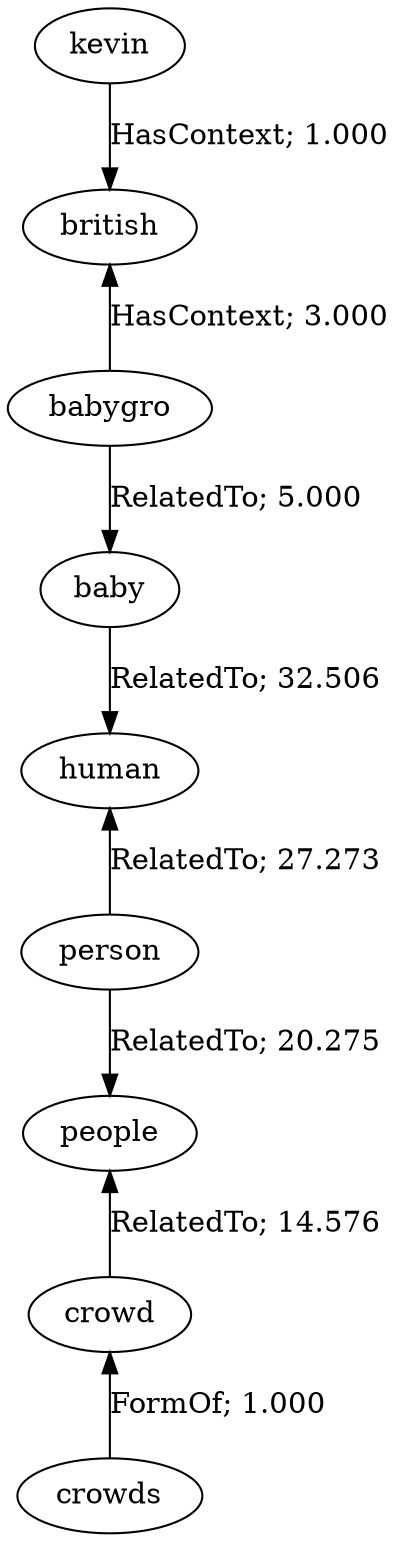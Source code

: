 // The path the concepts from "kevin" to "crowds".Path Length: 8; Weight Sum: 104.63078713015493; Average Weight: 13.078848391269366
digraph "7_a---kevin-crowds---PLen8_WSum104.631_WAvg13.079" {
	0 [label=kevin]
	1 [label=british]
	2 [label=babygro]
	3 [label=baby]
	4 [label=human]
	5 [label=person]
	6 [label=people]
	7 [label=crowd]
	8 [label=crowds]
	0 -> 1 [label="HasContext; 1.000" dir=forward weight=1.000]
	1 -> 2 [label="HasContext; 3.000" dir=back weight=3.000]
	2 -> 3 [label="RelatedTo; 5.000" dir=forward weight=5.000]
	3 -> 4 [label="RelatedTo; 32.506" dir=forward weight=32.506]
	4 -> 5 [label="RelatedTo; 27.273" dir=back weight=27.273]
	5 -> 6 [label="RelatedTo; 20.275" dir=forward weight=20.275]
	6 -> 7 [label="RelatedTo; 14.576" dir=back weight=14.576]
	7 -> 8 [label="FormOf; 1.000" dir=back weight=1.000]
}
